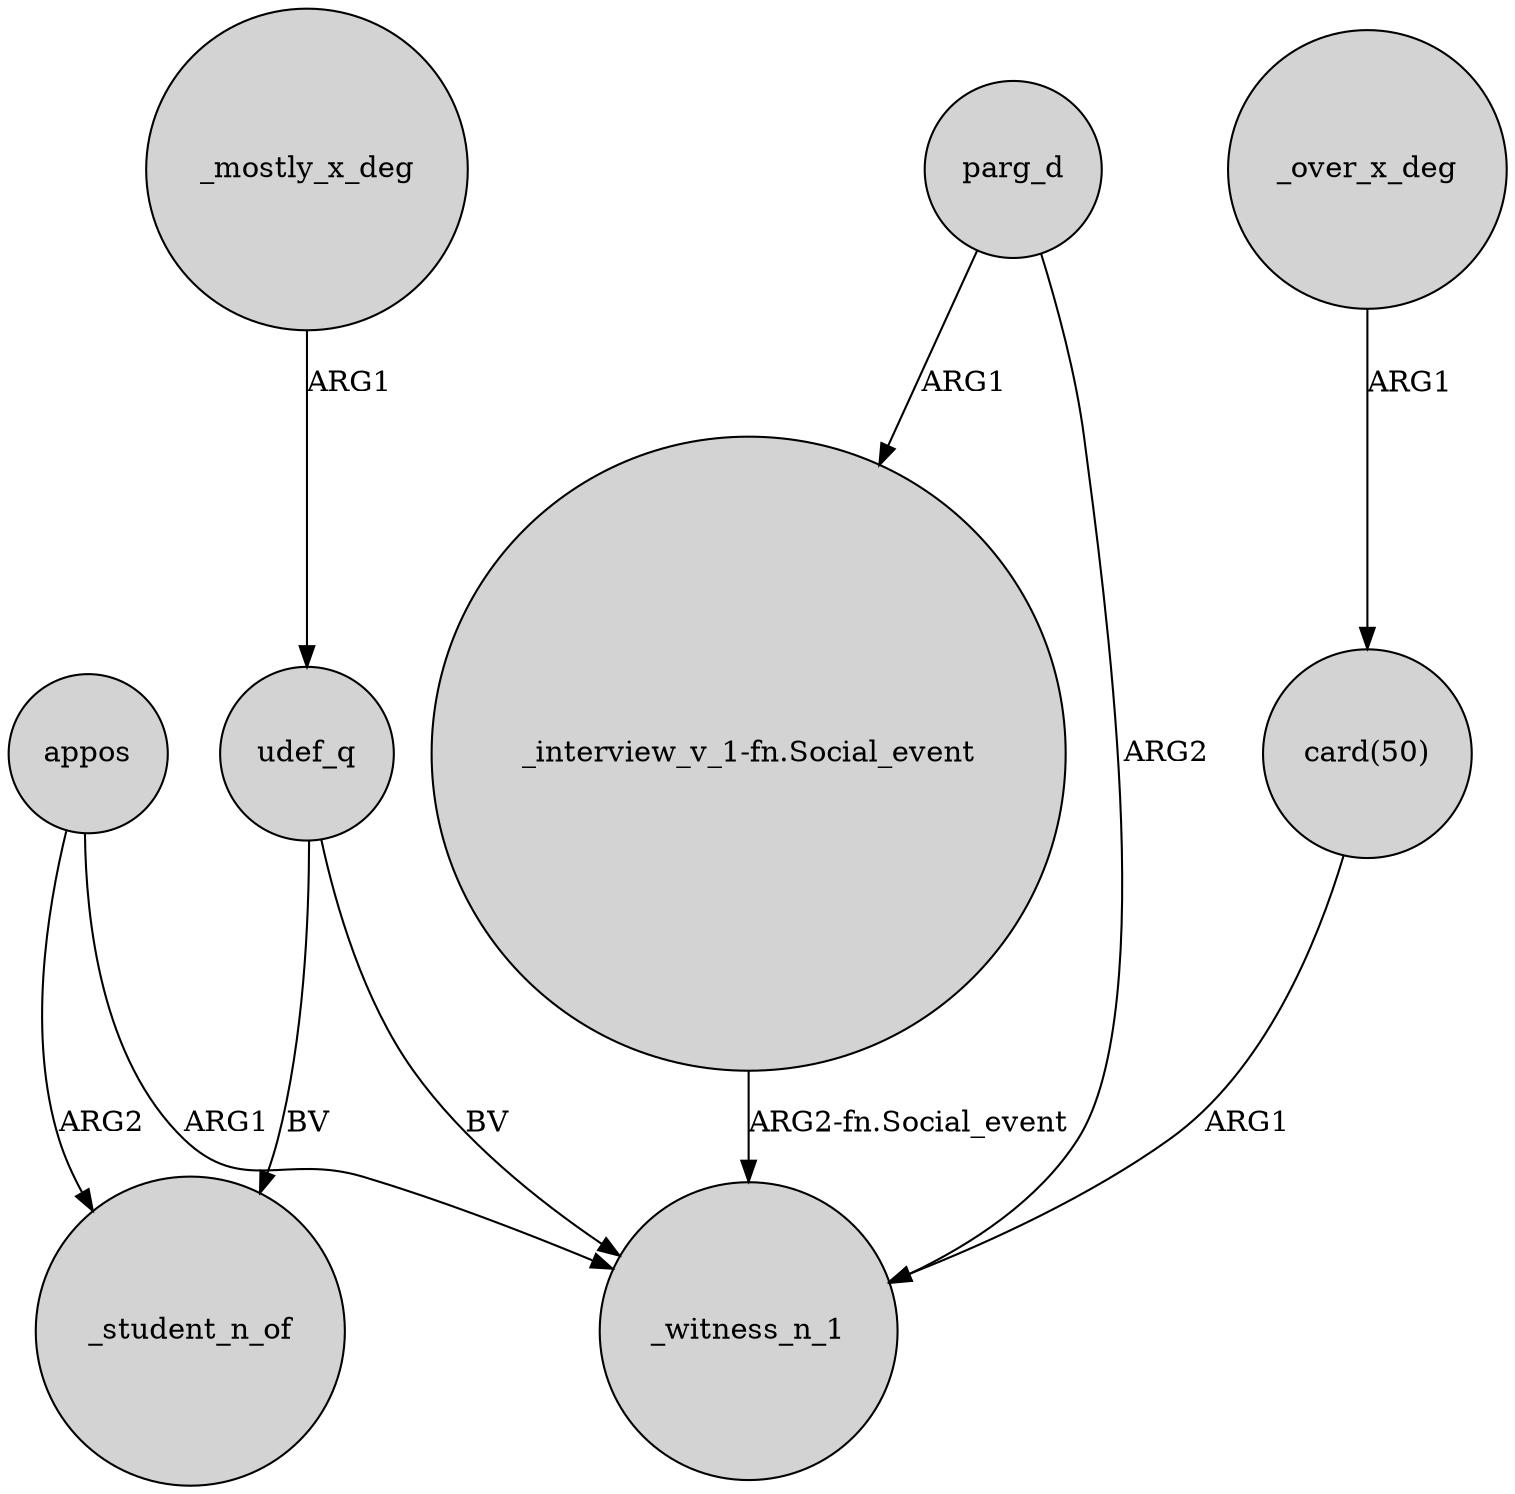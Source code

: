 digraph {
	node [shape=circle style=filled]
	"_interview_v_1-fn.Social_event" -> _witness_n_1 [label="ARG2-fn.Social_event"]
	parg_d -> _witness_n_1 [label=ARG2]
	appos -> _witness_n_1 [label=ARG1]
	udef_q -> _student_n_of [label=BV]
	_over_x_deg -> "card(50)" [label=ARG1]
	udef_q -> _witness_n_1 [label=BV]
	parg_d -> "_interview_v_1-fn.Social_event" [label=ARG1]
	_mostly_x_deg -> udef_q [label=ARG1]
	appos -> _student_n_of [label=ARG2]
	"card(50)" -> _witness_n_1 [label=ARG1]
}
